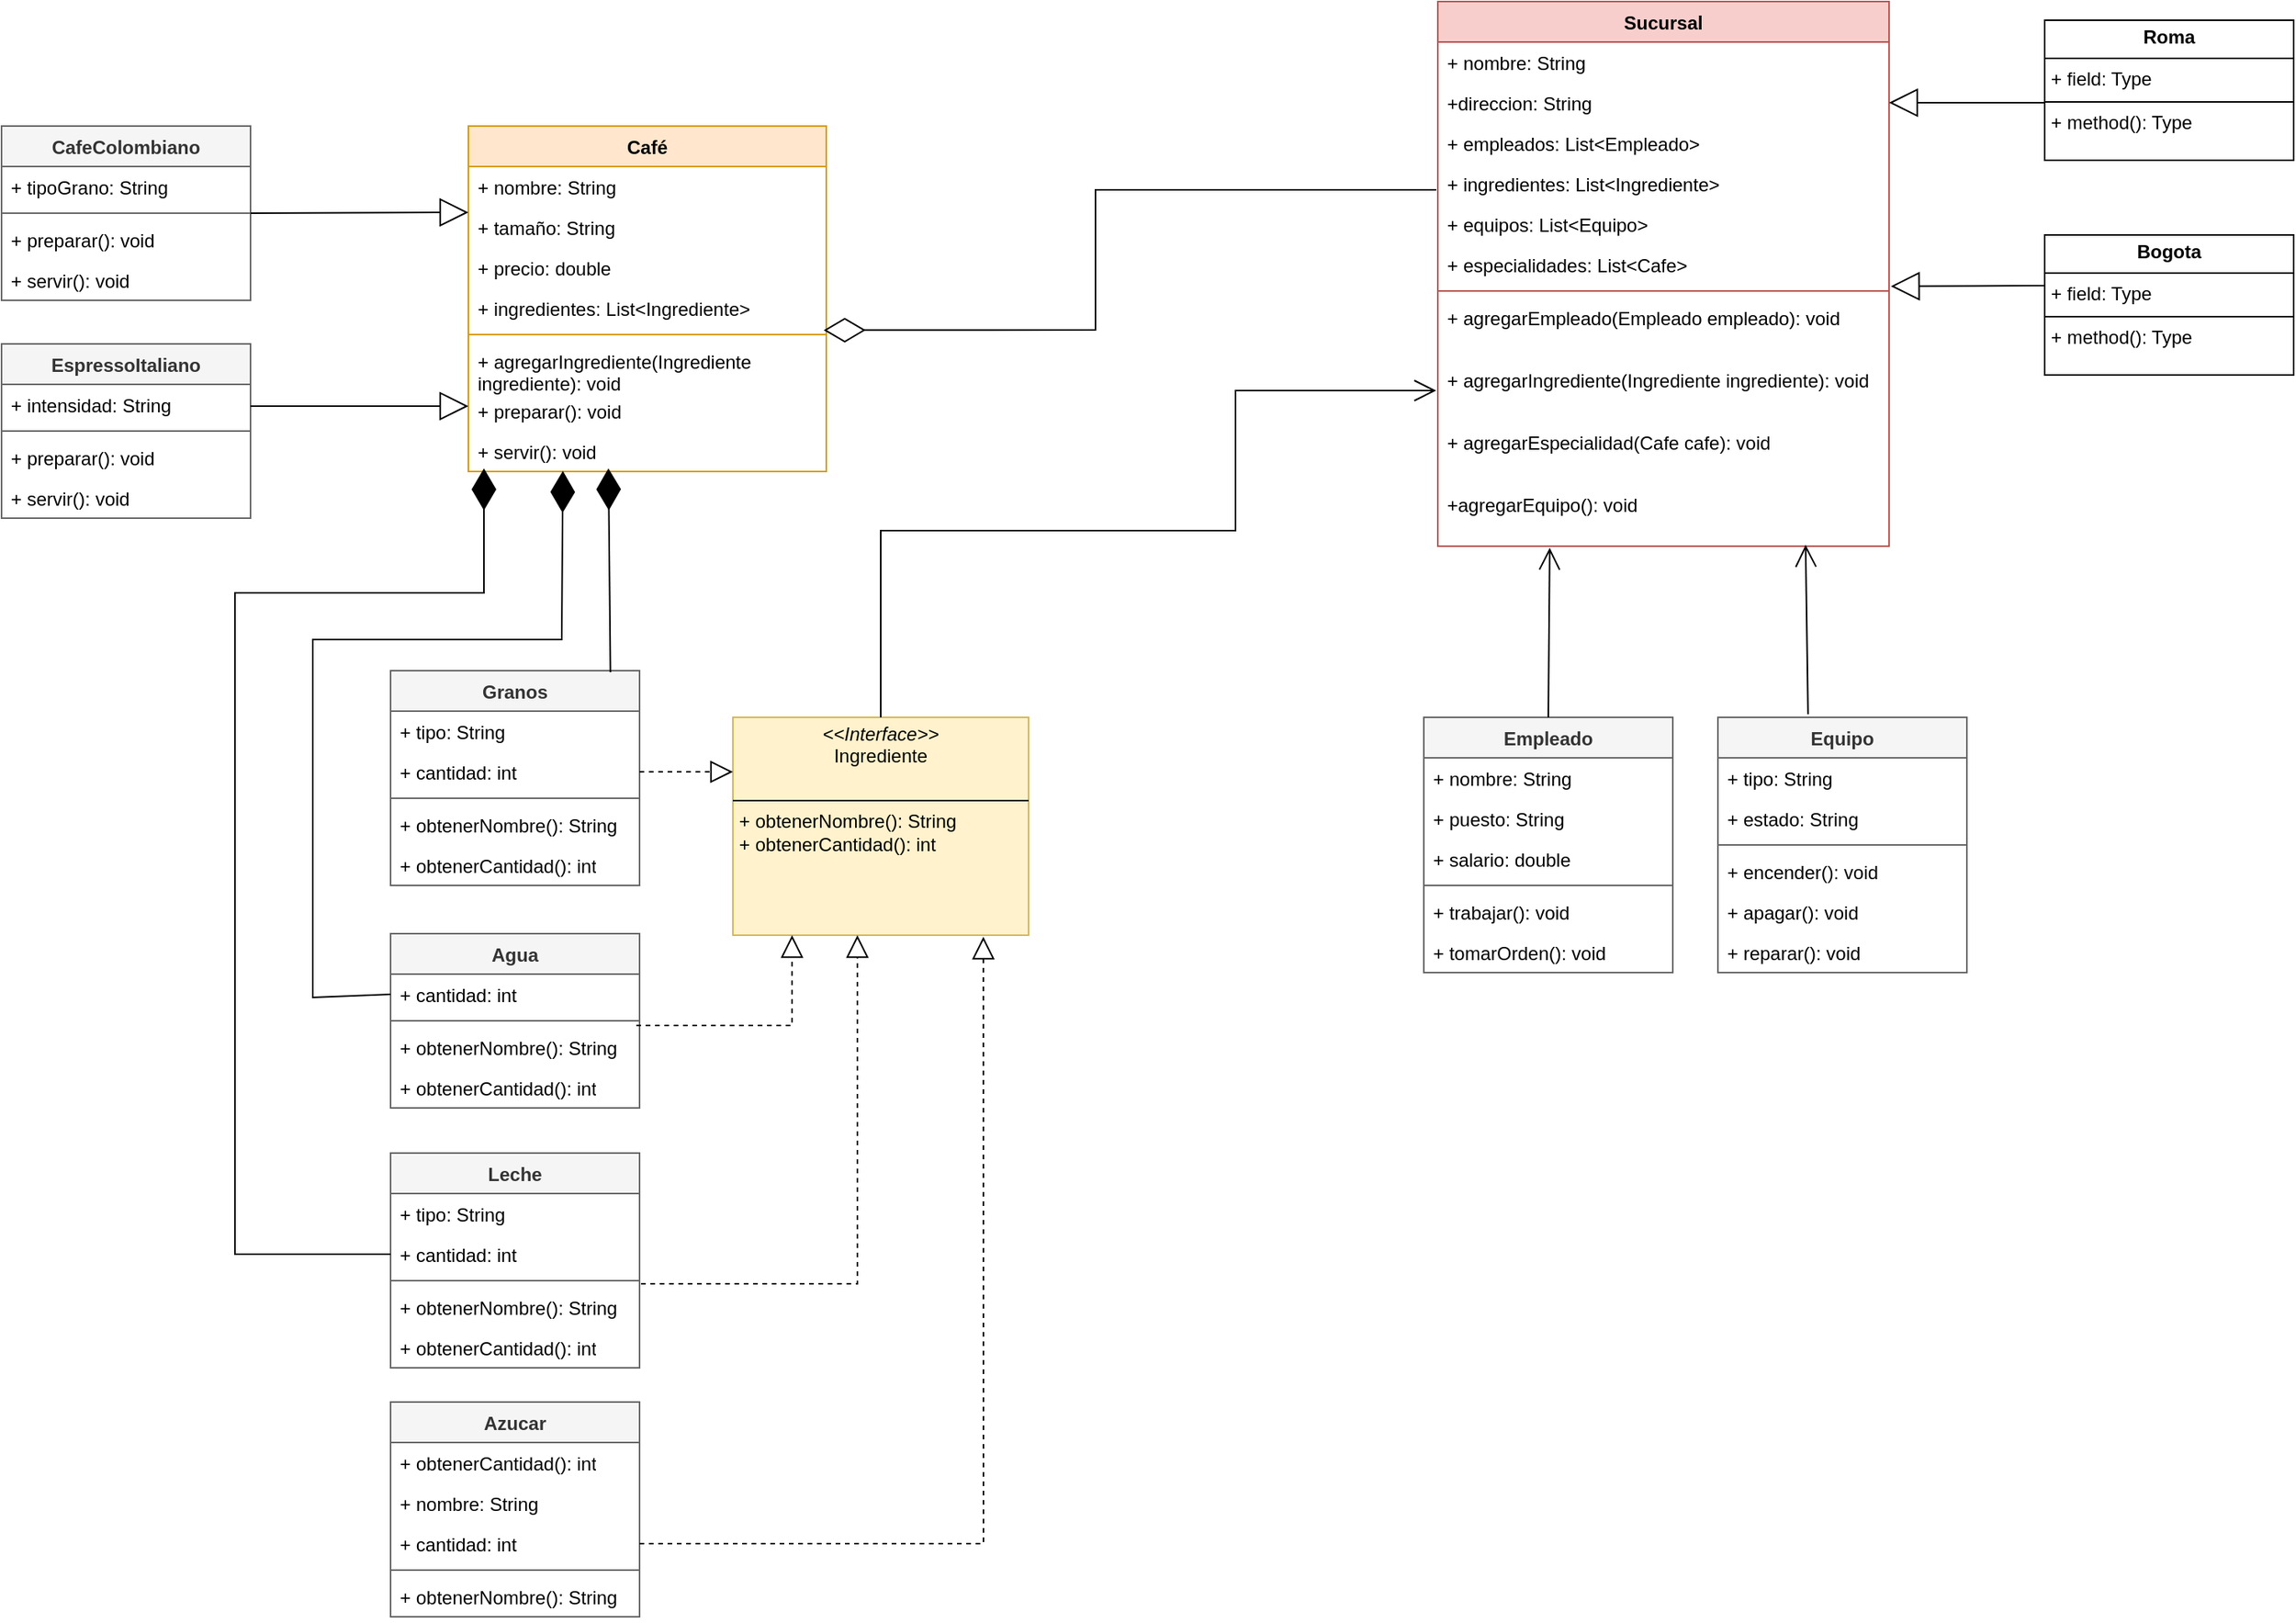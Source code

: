<mxfile version="21.6.5" type="device">
  <diagram name="Página-1" id="WeZNURbLQZAzv9pJqb6X">
    <mxGraphModel dx="1733" dy="1120" grid="1" gridSize="10" guides="1" tooltips="1" connect="1" arrows="1" fold="1" page="1" pageScale="1" pageWidth="827" pageHeight="1169" math="0" shadow="0">
      <root>
        <mxCell id="0" />
        <mxCell id="1" parent="0" />
        <mxCell id="KDmb-cLrcLUXiAzS7Bov-8" value="Café" style="swimlane;fontStyle=1;align=center;verticalAlign=top;childLayout=stackLayout;horizontal=1;startSize=26;horizontalStack=0;resizeParent=1;resizeParentMax=0;resizeLast=0;collapsible=1;marginBottom=0;whiteSpace=wrap;html=1;fillColor=#ffe6cc;strokeColor=#d79b00;" parent="1" vertex="1">
          <mxGeometry x="467" y="100" width="230" height="222" as="geometry" />
        </mxCell>
        <mxCell id="KDmb-cLrcLUXiAzS7Bov-9" value="+&amp;nbsp;nombre: String&lt;div&gt;&lt;br&gt;&lt;/div&gt;" style="text;strokeColor=none;fillColor=none;align=left;verticalAlign=top;spacingLeft=4;spacingRight=4;overflow=hidden;rotatable=0;points=[[0,0.5],[1,0.5]];portConstraint=eastwest;whiteSpace=wrap;html=1;" parent="KDmb-cLrcLUXiAzS7Bov-8" vertex="1">
          <mxGeometry y="26" width="230" height="26" as="geometry" />
        </mxCell>
        <mxCell id="KDmb-cLrcLUXiAzS7Bov-20" value="+&amp;nbsp;tamaño: String" style="text;strokeColor=none;fillColor=none;align=left;verticalAlign=top;spacingLeft=4;spacingRight=4;overflow=hidden;rotatable=0;points=[[0,0.5],[1,0.5]];portConstraint=eastwest;whiteSpace=wrap;html=1;" parent="KDmb-cLrcLUXiAzS7Bov-8" vertex="1">
          <mxGeometry y="52" width="230" height="26" as="geometry" />
        </mxCell>
        <mxCell id="KDmb-cLrcLUXiAzS7Bov-21" value="+&amp;nbsp;precio: double" style="text;strokeColor=none;fillColor=none;align=left;verticalAlign=top;spacingLeft=4;spacingRight=4;overflow=hidden;rotatable=0;points=[[0,0.5],[1,0.5]];portConstraint=eastwest;whiteSpace=wrap;html=1;" parent="KDmb-cLrcLUXiAzS7Bov-8" vertex="1">
          <mxGeometry y="78" width="230" height="26" as="geometry" />
        </mxCell>
        <mxCell id="KDmb-cLrcLUXiAzS7Bov-22" value="+ ingredientes: List&amp;lt;Ingrediente&amp;gt;" style="text;strokeColor=none;fillColor=none;align=left;verticalAlign=top;spacingLeft=4;spacingRight=4;overflow=hidden;rotatable=0;points=[[0,0.5],[1,0.5]];portConstraint=eastwest;whiteSpace=wrap;html=1;" parent="KDmb-cLrcLUXiAzS7Bov-8" vertex="1">
          <mxGeometry y="104" width="230" height="26" as="geometry" />
        </mxCell>
        <mxCell id="KDmb-cLrcLUXiAzS7Bov-10" value="" style="line;strokeWidth=1;fillColor=none;align=left;verticalAlign=middle;spacingTop=-1;spacingLeft=3;spacingRight=3;rotatable=0;labelPosition=right;points=[];portConstraint=eastwest;strokeColor=inherit;" parent="KDmb-cLrcLUXiAzS7Bov-8" vertex="1">
          <mxGeometry y="130" width="230" height="8" as="geometry" />
        </mxCell>
        <mxCell id="KDmb-cLrcLUXiAzS7Bov-11" value="+ agregarIngrediente(Ingrediente ingrediente): void" style="text;strokeColor=none;fillColor=none;align=left;verticalAlign=top;spacingLeft=4;spacingRight=4;overflow=hidden;rotatable=0;points=[[0,0.5],[1,0.5]];portConstraint=eastwest;whiteSpace=wrap;html=1;" parent="KDmb-cLrcLUXiAzS7Bov-8" vertex="1">
          <mxGeometry y="138" width="230" height="32" as="geometry" />
        </mxCell>
        <mxCell id="KDmb-cLrcLUXiAzS7Bov-19" value="+&amp;nbsp;preparar(): void" style="text;strokeColor=none;fillColor=none;align=left;verticalAlign=top;spacingLeft=4;spacingRight=4;overflow=hidden;rotatable=0;points=[[0,0.5],[1,0.5]];portConstraint=eastwest;whiteSpace=wrap;html=1;" parent="KDmb-cLrcLUXiAzS7Bov-8" vertex="1">
          <mxGeometry y="170" width="230" height="26" as="geometry" />
        </mxCell>
        <mxCell id="KDmb-cLrcLUXiAzS7Bov-23" value="+&amp;nbsp;servir(): void" style="text;strokeColor=none;fillColor=none;align=left;verticalAlign=top;spacingLeft=4;spacingRight=4;overflow=hidden;rotatable=0;points=[[0,0.5],[1,0.5]];portConstraint=eastwest;whiteSpace=wrap;html=1;" parent="KDmb-cLrcLUXiAzS7Bov-8" vertex="1">
          <mxGeometry y="196" width="230" height="26" as="geometry" />
        </mxCell>
        <mxCell id="KDmb-cLrcLUXiAzS7Bov-24" value="CafeColombiano" style="swimlane;fontStyle=1;align=center;verticalAlign=top;childLayout=stackLayout;horizontal=1;startSize=26;horizontalStack=0;resizeParent=1;resizeParentMax=0;resizeLast=0;collapsible=1;marginBottom=0;whiteSpace=wrap;html=1;fillColor=#f5f5f5;fontColor=#333333;strokeColor=#666666;" parent="1" vertex="1">
          <mxGeometry x="167" y="100" width="160" height="112" as="geometry" />
        </mxCell>
        <mxCell id="KDmb-cLrcLUXiAzS7Bov-25" value="+&amp;nbsp;tipoGrano: String" style="text;strokeColor=none;fillColor=none;align=left;verticalAlign=top;spacingLeft=4;spacingRight=4;overflow=hidden;rotatable=0;points=[[0,0.5],[1,0.5]];portConstraint=eastwest;whiteSpace=wrap;html=1;" parent="KDmb-cLrcLUXiAzS7Bov-24" vertex="1">
          <mxGeometry y="26" width="160" height="26" as="geometry" />
        </mxCell>
        <mxCell id="KDmb-cLrcLUXiAzS7Bov-26" value="" style="line;strokeWidth=1;fillColor=none;align=left;verticalAlign=middle;spacingTop=-1;spacingLeft=3;spacingRight=3;rotatable=0;labelPosition=right;points=[];portConstraint=eastwest;strokeColor=inherit;" parent="KDmb-cLrcLUXiAzS7Bov-24" vertex="1">
          <mxGeometry y="52" width="160" height="8" as="geometry" />
        </mxCell>
        <mxCell id="KDmb-cLrcLUXiAzS7Bov-27" value="+&amp;nbsp;preparar(): void" style="text;strokeColor=none;fillColor=none;align=left;verticalAlign=top;spacingLeft=4;spacingRight=4;overflow=hidden;rotatable=0;points=[[0,0.5],[1,0.5]];portConstraint=eastwest;whiteSpace=wrap;html=1;" parent="KDmb-cLrcLUXiAzS7Bov-24" vertex="1">
          <mxGeometry y="60" width="160" height="26" as="geometry" />
        </mxCell>
        <mxCell id="KDmb-cLrcLUXiAzS7Bov-28" value="+&amp;nbsp;servir(): void" style="text;strokeColor=none;fillColor=none;align=left;verticalAlign=top;spacingLeft=4;spacingRight=4;overflow=hidden;rotatable=0;points=[[0,0.5],[1,0.5]];portConstraint=eastwest;whiteSpace=wrap;html=1;" parent="KDmb-cLrcLUXiAzS7Bov-24" vertex="1">
          <mxGeometry y="86" width="160" height="26" as="geometry" />
        </mxCell>
        <mxCell id="KDmb-cLrcLUXiAzS7Bov-30" value="EspressoItaliano" style="swimlane;fontStyle=1;align=center;verticalAlign=top;childLayout=stackLayout;horizontal=1;startSize=26;horizontalStack=0;resizeParent=1;resizeParentMax=0;resizeLast=0;collapsible=1;marginBottom=0;whiteSpace=wrap;html=1;fillColor=#f5f5f5;fontColor=#333333;strokeColor=#666666;" parent="1" vertex="1">
          <mxGeometry x="167" y="240" width="160" height="112" as="geometry" />
        </mxCell>
        <mxCell id="KDmb-cLrcLUXiAzS7Bov-31" value="+&amp;nbsp;intensidad: String" style="text;strokeColor=none;fillColor=none;align=left;verticalAlign=top;spacingLeft=4;spacingRight=4;overflow=hidden;rotatable=0;points=[[0,0.5],[1,0.5]];portConstraint=eastwest;whiteSpace=wrap;html=1;" parent="KDmb-cLrcLUXiAzS7Bov-30" vertex="1">
          <mxGeometry y="26" width="160" height="26" as="geometry" />
        </mxCell>
        <mxCell id="KDmb-cLrcLUXiAzS7Bov-32" value="" style="line;strokeWidth=1;fillColor=none;align=left;verticalAlign=middle;spacingTop=-1;spacingLeft=3;spacingRight=3;rotatable=0;labelPosition=right;points=[];portConstraint=eastwest;strokeColor=inherit;" parent="KDmb-cLrcLUXiAzS7Bov-30" vertex="1">
          <mxGeometry y="52" width="160" height="8" as="geometry" />
        </mxCell>
        <mxCell id="KDmb-cLrcLUXiAzS7Bov-33" value="+&amp;nbsp;preparar(): void" style="text;strokeColor=none;fillColor=none;align=left;verticalAlign=top;spacingLeft=4;spacingRight=4;overflow=hidden;rotatable=0;points=[[0,0.5],[1,0.5]];portConstraint=eastwest;whiteSpace=wrap;html=1;" parent="KDmb-cLrcLUXiAzS7Bov-30" vertex="1">
          <mxGeometry y="60" width="160" height="26" as="geometry" />
        </mxCell>
        <mxCell id="KDmb-cLrcLUXiAzS7Bov-34" value="+&amp;nbsp;servir(): void" style="text;strokeColor=none;fillColor=none;align=left;verticalAlign=top;spacingLeft=4;spacingRight=4;overflow=hidden;rotatable=0;points=[[0,0.5],[1,0.5]];portConstraint=eastwest;whiteSpace=wrap;html=1;" parent="KDmb-cLrcLUXiAzS7Bov-30" vertex="1">
          <mxGeometry y="86" width="160" height="26" as="geometry" />
        </mxCell>
        <mxCell id="KDmb-cLrcLUXiAzS7Bov-29" value="" style="endArrow=block;endSize=16;endFill=0;html=1;rounded=0;" parent="1" edge="1">
          <mxGeometry width="160" relative="1" as="geometry">
            <mxPoint x="327" y="156" as="sourcePoint" />
            <mxPoint x="467" y="155.5" as="targetPoint" />
            <Array as="points">
              <mxPoint x="447" y="155.5" />
            </Array>
          </mxGeometry>
        </mxCell>
        <mxCell id="KDmb-cLrcLUXiAzS7Bov-35" value="&lt;p style=&quot;margin:0px;margin-top:4px;text-align:center;&quot;&gt;&lt;i&gt;&amp;lt;&amp;lt;Interface&amp;gt;&amp;gt;&lt;/i&gt;&lt;br&gt;Ingrediente&lt;br&gt;&lt;/p&gt;&lt;p style=&quot;margin:0px;margin-left:4px;&quot;&gt;&lt;br&gt;&lt;/p&gt;&lt;hr size=&quot;1&quot; style=&quot;border-style:solid;&quot;&gt;&lt;p style=&quot;margin:0px;margin-left:4px;&quot;&gt;+ obtenerNombre(): String&lt;/p&gt;&lt;p style=&quot;margin:0px;margin-left:4px;&quot;&gt;+&amp;nbsp;obtenerCantidad(): int&lt;/p&gt;" style="verticalAlign=top;align=left;overflow=fill;html=1;whiteSpace=wrap;fillColor=#fff2cc;strokeColor=#d6b656;" parent="1" vertex="1">
          <mxGeometry x="637" y="480" width="190" height="140" as="geometry" />
        </mxCell>
        <mxCell id="KDmb-cLrcLUXiAzS7Bov-36" value="" style="endArrow=block;endSize=16;endFill=0;html=1;rounded=0;" parent="1" edge="1">
          <mxGeometry width="160" relative="1" as="geometry">
            <mxPoint x="327" y="280" as="sourcePoint" />
            <mxPoint x="467" y="280" as="targetPoint" />
          </mxGeometry>
        </mxCell>
        <mxCell id="KDmb-cLrcLUXiAzS7Bov-38" value="Granos" style="swimlane;fontStyle=1;align=center;verticalAlign=top;childLayout=stackLayout;horizontal=1;startSize=26;horizontalStack=0;resizeParent=1;resizeParentMax=0;resizeLast=0;collapsible=1;marginBottom=0;whiteSpace=wrap;html=1;fillColor=#f5f5f5;fontColor=#333333;strokeColor=#666666;" parent="1" vertex="1">
          <mxGeometry x="417" y="450" width="160" height="138" as="geometry" />
        </mxCell>
        <mxCell id="KDmb-cLrcLUXiAzS7Bov-39" value="+&amp;nbsp;tipo: String" style="text;strokeColor=none;fillColor=none;align=left;verticalAlign=top;spacingLeft=4;spacingRight=4;overflow=hidden;rotatable=0;points=[[0,0.5],[1,0.5]];portConstraint=eastwest;whiteSpace=wrap;html=1;" parent="KDmb-cLrcLUXiAzS7Bov-38" vertex="1">
          <mxGeometry y="26" width="160" height="26" as="geometry" />
        </mxCell>
        <mxCell id="KDmb-cLrcLUXiAzS7Bov-42" value="+&amp;nbsp;cantidad: int" style="text;strokeColor=none;fillColor=none;align=left;verticalAlign=top;spacingLeft=4;spacingRight=4;overflow=hidden;rotatable=0;points=[[0,0.5],[1,0.5]];portConstraint=eastwest;whiteSpace=wrap;html=1;" parent="KDmb-cLrcLUXiAzS7Bov-38" vertex="1">
          <mxGeometry y="52" width="160" height="26" as="geometry" />
        </mxCell>
        <mxCell id="KDmb-cLrcLUXiAzS7Bov-40" value="" style="line;strokeWidth=1;fillColor=none;align=left;verticalAlign=middle;spacingTop=-1;spacingLeft=3;spacingRight=3;rotatable=0;labelPosition=right;points=[];portConstraint=eastwest;strokeColor=inherit;" parent="KDmb-cLrcLUXiAzS7Bov-38" vertex="1">
          <mxGeometry y="78" width="160" height="8" as="geometry" />
        </mxCell>
        <mxCell id="KDmb-cLrcLUXiAzS7Bov-41" value="+&amp;nbsp;obtenerNombre(): String" style="text;strokeColor=none;fillColor=none;align=left;verticalAlign=top;spacingLeft=4;spacingRight=4;overflow=hidden;rotatable=0;points=[[0,0.5],[1,0.5]];portConstraint=eastwest;whiteSpace=wrap;html=1;" parent="KDmb-cLrcLUXiAzS7Bov-38" vertex="1">
          <mxGeometry y="86" width="160" height="26" as="geometry" />
        </mxCell>
        <mxCell id="KDmb-cLrcLUXiAzS7Bov-43" value="+&amp;nbsp;obtenerCantidad(): int" style="text;strokeColor=none;fillColor=none;align=left;verticalAlign=top;spacingLeft=4;spacingRight=4;overflow=hidden;rotatable=0;points=[[0,0.5],[1,0.5]];portConstraint=eastwest;whiteSpace=wrap;html=1;" parent="KDmb-cLrcLUXiAzS7Bov-38" vertex="1">
          <mxGeometry y="112" width="160" height="26" as="geometry" />
        </mxCell>
        <mxCell id="KDmb-cLrcLUXiAzS7Bov-45" value="Agua" style="swimlane;fontStyle=1;align=center;verticalAlign=top;childLayout=stackLayout;horizontal=1;startSize=26;horizontalStack=0;resizeParent=1;resizeParentMax=0;resizeLast=0;collapsible=1;marginBottom=0;whiteSpace=wrap;html=1;fillColor=#f5f5f5;fontColor=#333333;strokeColor=#666666;" parent="1" vertex="1">
          <mxGeometry x="417" y="619" width="160" height="112" as="geometry" />
        </mxCell>
        <mxCell id="KDmb-cLrcLUXiAzS7Bov-47" value="+&amp;nbsp;cantidad: int" style="text;strokeColor=none;fillColor=none;align=left;verticalAlign=top;spacingLeft=4;spacingRight=4;overflow=hidden;rotatable=0;points=[[0,0.5],[1,0.5]];portConstraint=eastwest;whiteSpace=wrap;html=1;" parent="KDmb-cLrcLUXiAzS7Bov-45" vertex="1">
          <mxGeometry y="26" width="160" height="26" as="geometry" />
        </mxCell>
        <mxCell id="KDmb-cLrcLUXiAzS7Bov-48" value="" style="line;strokeWidth=1;fillColor=none;align=left;verticalAlign=middle;spacingTop=-1;spacingLeft=3;spacingRight=3;rotatable=0;labelPosition=right;points=[];portConstraint=eastwest;strokeColor=inherit;" parent="KDmb-cLrcLUXiAzS7Bov-45" vertex="1">
          <mxGeometry y="52" width="160" height="8" as="geometry" />
        </mxCell>
        <mxCell id="KDmb-cLrcLUXiAzS7Bov-49" value="+&amp;nbsp;obtenerNombre(): String" style="text;strokeColor=none;fillColor=none;align=left;verticalAlign=top;spacingLeft=4;spacingRight=4;overflow=hidden;rotatable=0;points=[[0,0.5],[1,0.5]];portConstraint=eastwest;whiteSpace=wrap;html=1;" parent="KDmb-cLrcLUXiAzS7Bov-45" vertex="1">
          <mxGeometry y="60" width="160" height="26" as="geometry" />
        </mxCell>
        <mxCell id="KDmb-cLrcLUXiAzS7Bov-50" value="+&amp;nbsp;obtenerCantidad(): int" style="text;strokeColor=none;fillColor=none;align=left;verticalAlign=top;spacingLeft=4;spacingRight=4;overflow=hidden;rotatable=0;points=[[0,0.5],[1,0.5]];portConstraint=eastwest;whiteSpace=wrap;html=1;" parent="KDmb-cLrcLUXiAzS7Bov-45" vertex="1">
          <mxGeometry y="86" width="160" height="26" as="geometry" />
        </mxCell>
        <mxCell id="KDmb-cLrcLUXiAzS7Bov-55" value="Leche" style="swimlane;fontStyle=1;align=center;verticalAlign=top;childLayout=stackLayout;horizontal=1;startSize=26;horizontalStack=0;resizeParent=1;resizeParentMax=0;resizeLast=0;collapsible=1;marginBottom=0;whiteSpace=wrap;html=1;fillColor=#f5f5f5;fontColor=#333333;strokeColor=#666666;" parent="1" vertex="1">
          <mxGeometry x="417" y="760" width="160" height="138" as="geometry" />
        </mxCell>
        <mxCell id="KDmb-cLrcLUXiAzS7Bov-56" value="+&amp;nbsp;tipo: String" style="text;strokeColor=none;fillColor=none;align=left;verticalAlign=top;spacingLeft=4;spacingRight=4;overflow=hidden;rotatable=0;points=[[0,0.5],[1,0.5]];portConstraint=eastwest;whiteSpace=wrap;html=1;" parent="KDmb-cLrcLUXiAzS7Bov-55" vertex="1">
          <mxGeometry y="26" width="160" height="26" as="geometry" />
        </mxCell>
        <mxCell id="KDmb-cLrcLUXiAzS7Bov-57" value="+&amp;nbsp;cantidad: int" style="text;strokeColor=none;fillColor=none;align=left;verticalAlign=top;spacingLeft=4;spacingRight=4;overflow=hidden;rotatable=0;points=[[0,0.5],[1,0.5]];portConstraint=eastwest;whiteSpace=wrap;html=1;" parent="KDmb-cLrcLUXiAzS7Bov-55" vertex="1">
          <mxGeometry y="52" width="160" height="26" as="geometry" />
        </mxCell>
        <mxCell id="KDmb-cLrcLUXiAzS7Bov-58" value="" style="line;strokeWidth=1;fillColor=none;align=left;verticalAlign=middle;spacingTop=-1;spacingLeft=3;spacingRight=3;rotatable=0;labelPosition=right;points=[];portConstraint=eastwest;strokeColor=inherit;" parent="KDmb-cLrcLUXiAzS7Bov-55" vertex="1">
          <mxGeometry y="78" width="160" height="8" as="geometry" />
        </mxCell>
        <mxCell id="KDmb-cLrcLUXiAzS7Bov-59" value="+&amp;nbsp;obtenerNombre(): String" style="text;strokeColor=none;fillColor=none;align=left;verticalAlign=top;spacingLeft=4;spacingRight=4;overflow=hidden;rotatable=0;points=[[0,0.5],[1,0.5]];portConstraint=eastwest;whiteSpace=wrap;html=1;" parent="KDmb-cLrcLUXiAzS7Bov-55" vertex="1">
          <mxGeometry y="86" width="160" height="26" as="geometry" />
        </mxCell>
        <mxCell id="KDmb-cLrcLUXiAzS7Bov-60" value="+&amp;nbsp;obtenerCantidad(): int" style="text;strokeColor=none;fillColor=none;align=left;verticalAlign=top;spacingLeft=4;spacingRight=4;overflow=hidden;rotatable=0;points=[[0,0.5],[1,0.5]];portConstraint=eastwest;whiteSpace=wrap;html=1;" parent="KDmb-cLrcLUXiAzS7Bov-55" vertex="1">
          <mxGeometry y="112" width="160" height="26" as="geometry" />
        </mxCell>
        <mxCell id="KDmb-cLrcLUXiAzS7Bov-62" value="Azucar" style="swimlane;fontStyle=1;align=center;verticalAlign=top;childLayout=stackLayout;horizontal=1;startSize=26;horizontalStack=0;resizeParent=1;resizeParentMax=0;resizeLast=0;collapsible=1;marginBottom=0;whiteSpace=wrap;html=1;fillColor=#f5f5f5;fontColor=#333333;strokeColor=#666666;" parent="1" vertex="1">
          <mxGeometry x="417" y="920" width="160" height="138" as="geometry" />
        </mxCell>
        <mxCell id="KDmb-cLrcLUXiAzS7Bov-67" value="+&amp;nbsp;obtenerCantidad(): int" style="text;strokeColor=none;fillColor=none;align=left;verticalAlign=top;spacingLeft=4;spacingRight=4;overflow=hidden;rotatable=0;points=[[0,0.5],[1,0.5]];portConstraint=eastwest;whiteSpace=wrap;html=1;" parent="KDmb-cLrcLUXiAzS7Bov-62" vertex="1">
          <mxGeometry y="26" width="160" height="26" as="geometry" />
        </mxCell>
        <mxCell id="KDmb-cLrcLUXiAzS7Bov-63" value="+ nombre: String" style="text;strokeColor=none;fillColor=none;align=left;verticalAlign=top;spacingLeft=4;spacingRight=4;overflow=hidden;rotatable=0;points=[[0,0.5],[1,0.5]];portConstraint=eastwest;whiteSpace=wrap;html=1;" parent="KDmb-cLrcLUXiAzS7Bov-62" vertex="1">
          <mxGeometry y="52" width="160" height="26" as="geometry" />
        </mxCell>
        <mxCell id="KDmb-cLrcLUXiAzS7Bov-64" value="+&amp;nbsp;cantidad: int" style="text;strokeColor=none;fillColor=none;align=left;verticalAlign=top;spacingLeft=4;spacingRight=4;overflow=hidden;rotatable=0;points=[[0,0.5],[1,0.5]];portConstraint=eastwest;whiteSpace=wrap;html=1;" parent="KDmb-cLrcLUXiAzS7Bov-62" vertex="1">
          <mxGeometry y="78" width="160" height="26" as="geometry" />
        </mxCell>
        <mxCell id="KDmb-cLrcLUXiAzS7Bov-65" value="" style="line;strokeWidth=1;fillColor=none;align=left;verticalAlign=middle;spacingTop=-1;spacingLeft=3;spacingRight=3;rotatable=0;labelPosition=right;points=[];portConstraint=eastwest;strokeColor=inherit;" parent="KDmb-cLrcLUXiAzS7Bov-62" vertex="1">
          <mxGeometry y="104" width="160" height="8" as="geometry" />
        </mxCell>
        <mxCell id="KDmb-cLrcLUXiAzS7Bov-66" value="+&amp;nbsp;obtenerNombre(): String" style="text;strokeColor=none;fillColor=none;align=left;verticalAlign=top;spacingLeft=4;spacingRight=4;overflow=hidden;rotatable=0;points=[[0,0.5],[1,0.5]];portConstraint=eastwest;whiteSpace=wrap;html=1;" parent="KDmb-cLrcLUXiAzS7Bov-62" vertex="1">
          <mxGeometry y="112" width="160" height="26" as="geometry" />
        </mxCell>
        <mxCell id="KDmb-cLrcLUXiAzS7Bov-70" value="Sucursal" style="swimlane;fontStyle=1;align=center;verticalAlign=top;childLayout=stackLayout;horizontal=1;startSize=26;horizontalStack=0;resizeParent=1;resizeParentMax=0;resizeLast=0;collapsible=1;marginBottom=0;whiteSpace=wrap;html=1;fillColor=#f8cecc;strokeColor=#b85450;" parent="1" vertex="1">
          <mxGeometry x="1090" y="20" width="290" height="350" as="geometry" />
        </mxCell>
        <mxCell id="KDmb-cLrcLUXiAzS7Bov-71" value="+&amp;nbsp;nombre: String" style="text;strokeColor=none;fillColor=none;align=left;verticalAlign=top;spacingLeft=4;spacingRight=4;overflow=hidden;rotatable=0;points=[[0,0.5],[1,0.5]];portConstraint=eastwest;whiteSpace=wrap;html=1;" parent="KDmb-cLrcLUXiAzS7Bov-70" vertex="1">
          <mxGeometry y="26" width="290" height="26" as="geometry" />
        </mxCell>
        <mxCell id="KDmb-cLrcLUXiAzS7Bov-74" value="+direccion: String" style="text;strokeColor=none;fillColor=none;align=left;verticalAlign=top;spacingLeft=4;spacingRight=4;overflow=hidden;rotatable=0;points=[[0,0.5],[1,0.5]];portConstraint=eastwest;whiteSpace=wrap;html=1;" parent="KDmb-cLrcLUXiAzS7Bov-70" vertex="1">
          <mxGeometry y="52" width="290" height="26" as="geometry" />
        </mxCell>
        <mxCell id="KDmb-cLrcLUXiAzS7Bov-75" value="+&amp;nbsp;empleados: List&amp;lt;Empleado&amp;gt;" style="text;strokeColor=none;fillColor=none;align=left;verticalAlign=top;spacingLeft=4;spacingRight=4;overflow=hidden;rotatable=0;points=[[0,0.5],[1,0.5]];portConstraint=eastwest;whiteSpace=wrap;html=1;" parent="KDmb-cLrcLUXiAzS7Bov-70" vertex="1">
          <mxGeometry y="78" width="290" height="26" as="geometry" />
        </mxCell>
        <mxCell id="KDmb-cLrcLUXiAzS7Bov-76" value="+&amp;nbsp;ingredientes: List&amp;lt;Ingrediente&amp;gt;" style="text;strokeColor=none;fillColor=none;align=left;verticalAlign=top;spacingLeft=4;spacingRight=4;overflow=hidden;rotatable=0;points=[[0,0.5],[1,0.5]];portConstraint=eastwest;whiteSpace=wrap;html=1;" parent="KDmb-cLrcLUXiAzS7Bov-70" vertex="1">
          <mxGeometry y="104" width="290" height="26" as="geometry" />
        </mxCell>
        <mxCell id="KDmb-cLrcLUXiAzS7Bov-77" value="+&amp;nbsp;equipos: List&amp;lt;Equipo&amp;gt;" style="text;strokeColor=none;fillColor=none;align=left;verticalAlign=top;spacingLeft=4;spacingRight=4;overflow=hidden;rotatable=0;points=[[0,0.5],[1,0.5]];portConstraint=eastwest;whiteSpace=wrap;html=1;" parent="KDmb-cLrcLUXiAzS7Bov-70" vertex="1">
          <mxGeometry y="130" width="290" height="26" as="geometry" />
        </mxCell>
        <mxCell id="KDmb-cLrcLUXiAzS7Bov-78" value="+&amp;nbsp;especialidades: List&amp;lt;Cafe&amp;gt;" style="text;strokeColor=none;fillColor=none;align=left;verticalAlign=top;spacingLeft=4;spacingRight=4;overflow=hidden;rotatable=0;points=[[0,0.5],[1,0.5]];portConstraint=eastwest;whiteSpace=wrap;html=1;" parent="KDmb-cLrcLUXiAzS7Bov-70" vertex="1">
          <mxGeometry y="156" width="290" height="26" as="geometry" />
        </mxCell>
        <mxCell id="KDmb-cLrcLUXiAzS7Bov-72" value="" style="line;strokeWidth=1;fillColor=none;align=left;verticalAlign=middle;spacingTop=-1;spacingLeft=3;spacingRight=3;rotatable=0;labelPosition=right;points=[];portConstraint=eastwest;strokeColor=inherit;" parent="KDmb-cLrcLUXiAzS7Bov-70" vertex="1">
          <mxGeometry y="182" width="290" height="8" as="geometry" />
        </mxCell>
        <mxCell id="KDmb-cLrcLUXiAzS7Bov-73" value="+&amp;nbsp;agregarEmpleado(Empleado empleado): void" style="text;strokeColor=none;fillColor=none;align=left;verticalAlign=top;spacingLeft=4;spacingRight=4;overflow=hidden;rotatable=0;points=[[0,0.5],[1,0.5]];portConstraint=eastwest;whiteSpace=wrap;html=1;" parent="KDmb-cLrcLUXiAzS7Bov-70" vertex="1">
          <mxGeometry y="190" width="290" height="40" as="geometry" />
        </mxCell>
        <mxCell id="KDmb-cLrcLUXiAzS7Bov-80" value="+&amp;nbsp;agregarIngrediente(Ingrediente ingrediente): void" style="text;strokeColor=none;fillColor=none;align=left;verticalAlign=top;spacingLeft=4;spacingRight=4;overflow=hidden;rotatable=0;points=[[0,0.5],[1,0.5]];portConstraint=eastwest;whiteSpace=wrap;html=1;" parent="KDmb-cLrcLUXiAzS7Bov-70" vertex="1">
          <mxGeometry y="230" width="290" height="40" as="geometry" />
        </mxCell>
        <mxCell id="KDmb-cLrcLUXiAzS7Bov-81" value="+&amp;nbsp;agregarEspecialidad(Cafe cafe): void" style="text;strokeColor=none;fillColor=none;align=left;verticalAlign=top;spacingLeft=4;spacingRight=4;overflow=hidden;rotatable=0;points=[[0,0.5],[1,0.5]];portConstraint=eastwest;whiteSpace=wrap;html=1;" parent="KDmb-cLrcLUXiAzS7Bov-70" vertex="1">
          <mxGeometry y="270" width="290" height="40" as="geometry" />
        </mxCell>
        <mxCell id="KDmb-cLrcLUXiAzS7Bov-110" value="+agregarEquipo(): void" style="text;strokeColor=none;fillColor=none;align=left;verticalAlign=top;spacingLeft=4;spacingRight=4;overflow=hidden;rotatable=0;points=[[0,0.5],[1,0.5]];portConstraint=eastwest;whiteSpace=wrap;html=1;" parent="KDmb-cLrcLUXiAzS7Bov-70" vertex="1">
          <mxGeometry y="310" width="290" height="40" as="geometry" />
        </mxCell>
        <mxCell id="KDmb-cLrcLUXiAzS7Bov-82" value="Empleado" style="swimlane;fontStyle=1;align=center;verticalAlign=top;childLayout=stackLayout;horizontal=1;startSize=26;horizontalStack=0;resizeParent=1;resizeParentMax=0;resizeLast=0;collapsible=1;marginBottom=0;whiteSpace=wrap;html=1;fillColor=#f5f5f5;fontColor=#333333;strokeColor=#666666;" parent="1" vertex="1">
          <mxGeometry x="1081" y="480" width="160" height="164" as="geometry" />
        </mxCell>
        <mxCell id="KDmb-cLrcLUXiAzS7Bov-83" value="+&amp;nbsp;nombre: String" style="text;strokeColor=none;fillColor=none;align=left;verticalAlign=top;spacingLeft=4;spacingRight=4;overflow=hidden;rotatable=0;points=[[0,0.5],[1,0.5]];portConstraint=eastwest;whiteSpace=wrap;html=1;" parent="KDmb-cLrcLUXiAzS7Bov-82" vertex="1">
          <mxGeometry y="26" width="160" height="26" as="geometry" />
        </mxCell>
        <mxCell id="KDmb-cLrcLUXiAzS7Bov-86" value="+&amp;nbsp;puesto: String" style="text;strokeColor=none;fillColor=none;align=left;verticalAlign=top;spacingLeft=4;spacingRight=4;overflow=hidden;rotatable=0;points=[[0,0.5],[1,0.5]];portConstraint=eastwest;whiteSpace=wrap;html=1;" parent="KDmb-cLrcLUXiAzS7Bov-82" vertex="1">
          <mxGeometry y="52" width="160" height="26" as="geometry" />
        </mxCell>
        <mxCell id="KDmb-cLrcLUXiAzS7Bov-89" value="+&amp;nbsp;salario: double" style="text;strokeColor=none;fillColor=none;align=left;verticalAlign=top;spacingLeft=4;spacingRight=4;overflow=hidden;rotatable=0;points=[[0,0.5],[1,0.5]];portConstraint=eastwest;whiteSpace=wrap;html=1;" parent="KDmb-cLrcLUXiAzS7Bov-82" vertex="1">
          <mxGeometry y="78" width="160" height="26" as="geometry" />
        </mxCell>
        <mxCell id="KDmb-cLrcLUXiAzS7Bov-84" value="" style="line;strokeWidth=1;fillColor=none;align=left;verticalAlign=middle;spacingTop=-1;spacingLeft=3;spacingRight=3;rotatable=0;labelPosition=right;points=[];portConstraint=eastwest;strokeColor=inherit;" parent="KDmb-cLrcLUXiAzS7Bov-82" vertex="1">
          <mxGeometry y="104" width="160" height="8" as="geometry" />
        </mxCell>
        <mxCell id="KDmb-cLrcLUXiAzS7Bov-85" value="+&amp;nbsp;trabajar(): void" style="text;strokeColor=none;fillColor=none;align=left;verticalAlign=top;spacingLeft=4;spacingRight=4;overflow=hidden;rotatable=0;points=[[0,0.5],[1,0.5]];portConstraint=eastwest;whiteSpace=wrap;html=1;" parent="KDmb-cLrcLUXiAzS7Bov-82" vertex="1">
          <mxGeometry y="112" width="160" height="26" as="geometry" />
        </mxCell>
        <mxCell id="KDmb-cLrcLUXiAzS7Bov-90" value="+&amp;nbsp;tomarOrden(): void" style="text;strokeColor=none;fillColor=none;align=left;verticalAlign=top;spacingLeft=4;spacingRight=4;overflow=hidden;rotatable=0;points=[[0,0.5],[1,0.5]];portConstraint=eastwest;whiteSpace=wrap;html=1;" parent="KDmb-cLrcLUXiAzS7Bov-82" vertex="1">
          <mxGeometry y="138" width="160" height="26" as="geometry" />
        </mxCell>
        <mxCell id="KDmb-cLrcLUXiAzS7Bov-91" value="Equipo" style="swimlane;fontStyle=1;align=center;verticalAlign=top;childLayout=stackLayout;horizontal=1;startSize=26;horizontalStack=0;resizeParent=1;resizeParentMax=0;resizeLast=0;collapsible=1;marginBottom=0;whiteSpace=wrap;html=1;fillColor=#f5f5f5;fontColor=#333333;strokeColor=#666666;" parent="1" vertex="1">
          <mxGeometry x="1270" y="480" width="160" height="164" as="geometry" />
        </mxCell>
        <mxCell id="KDmb-cLrcLUXiAzS7Bov-92" value="+&amp;nbsp;tipo: String" style="text;strokeColor=none;fillColor=none;align=left;verticalAlign=top;spacingLeft=4;spacingRight=4;overflow=hidden;rotatable=0;points=[[0,0.5],[1,0.5]];portConstraint=eastwest;whiteSpace=wrap;html=1;" parent="KDmb-cLrcLUXiAzS7Bov-91" vertex="1">
          <mxGeometry y="26" width="160" height="26" as="geometry" />
        </mxCell>
        <mxCell id="KDmb-cLrcLUXiAzS7Bov-95" value="+&amp;nbsp;estado: String" style="text;strokeColor=none;fillColor=none;align=left;verticalAlign=top;spacingLeft=4;spacingRight=4;overflow=hidden;rotatable=0;points=[[0,0.5],[1,0.5]];portConstraint=eastwest;whiteSpace=wrap;html=1;" parent="KDmb-cLrcLUXiAzS7Bov-91" vertex="1">
          <mxGeometry y="52" width="160" height="26" as="geometry" />
        </mxCell>
        <mxCell id="KDmb-cLrcLUXiAzS7Bov-93" value="" style="line;strokeWidth=1;fillColor=none;align=left;verticalAlign=middle;spacingTop=-1;spacingLeft=3;spacingRight=3;rotatable=0;labelPosition=right;points=[];portConstraint=eastwest;strokeColor=inherit;" parent="KDmb-cLrcLUXiAzS7Bov-91" vertex="1">
          <mxGeometry y="78" width="160" height="8" as="geometry" />
        </mxCell>
        <mxCell id="KDmb-cLrcLUXiAzS7Bov-94" value="+&amp;nbsp;encender(): void" style="text;strokeColor=none;fillColor=none;align=left;verticalAlign=top;spacingLeft=4;spacingRight=4;overflow=hidden;rotatable=0;points=[[0,0.5],[1,0.5]];portConstraint=eastwest;whiteSpace=wrap;html=1;" parent="KDmb-cLrcLUXiAzS7Bov-91" vertex="1">
          <mxGeometry y="86" width="160" height="26" as="geometry" />
        </mxCell>
        <mxCell id="KDmb-cLrcLUXiAzS7Bov-96" value="+&amp;nbsp;apagar(): void" style="text;strokeColor=none;fillColor=none;align=left;verticalAlign=top;spacingLeft=4;spacingRight=4;overflow=hidden;rotatable=0;points=[[0,0.5],[1,0.5]];portConstraint=eastwest;whiteSpace=wrap;html=1;" parent="KDmb-cLrcLUXiAzS7Bov-91" vertex="1">
          <mxGeometry y="112" width="160" height="26" as="geometry" />
        </mxCell>
        <mxCell id="KDmb-cLrcLUXiAzS7Bov-97" value="+&amp;nbsp;reparar(): void" style="text;strokeColor=none;fillColor=none;align=left;verticalAlign=top;spacingLeft=4;spacingRight=4;overflow=hidden;rotatable=0;points=[[0,0.5],[1,0.5]];portConstraint=eastwest;whiteSpace=wrap;html=1;" parent="KDmb-cLrcLUXiAzS7Bov-91" vertex="1">
          <mxGeometry y="138" width="160" height="26" as="geometry" />
        </mxCell>
        <mxCell id="KDmb-cLrcLUXiAzS7Bov-98" value="" style="endArrow=open;endFill=1;endSize=12;html=1;rounded=0;exitX=0.5;exitY=0;exitDx=0;exitDy=0;entryX=0.248;entryY=1.025;entryDx=0;entryDy=0;entryPerimeter=0;" parent="1" source="KDmb-cLrcLUXiAzS7Bov-82" target="KDmb-cLrcLUXiAzS7Bov-110" edge="1">
          <mxGeometry width="160" relative="1" as="geometry">
            <mxPoint x="810" y="350" as="sourcePoint" />
            <mxPoint x="960" y="380" as="targetPoint" />
          </mxGeometry>
        </mxCell>
        <mxCell id="KDmb-cLrcLUXiAzS7Bov-99" value="" style="endArrow=open;endFill=1;endSize=12;html=1;rounded=0;entryX=0.815;entryY=0.979;entryDx=0;entryDy=0;entryPerimeter=0;exitX=0.362;exitY=-0.012;exitDx=0;exitDy=0;exitPerimeter=0;" parent="1" source="KDmb-cLrcLUXiAzS7Bov-91" target="KDmb-cLrcLUXiAzS7Bov-110" edge="1">
          <mxGeometry width="160" relative="1" as="geometry">
            <mxPoint x="1140" y="480" as="sourcePoint" />
            <mxPoint x="1140" y="380" as="targetPoint" />
          </mxGeometry>
        </mxCell>
        <mxCell id="KDmb-cLrcLUXiAzS7Bov-101" value="" style="endArrow=diamondThin;endFill=0;endSize=24;html=1;rounded=0;entryX=0.993;entryY=1.046;entryDx=0;entryDy=0;entryPerimeter=0;" parent="1" target="KDmb-cLrcLUXiAzS7Bov-22" edge="1">
          <mxGeometry width="160" relative="1" as="geometry">
            <mxPoint x="1089" y="141" as="sourcePoint" />
            <mxPoint x="720" y="350" as="targetPoint" />
            <Array as="points">
              <mxPoint x="870" y="141" />
              <mxPoint x="870" y="231" />
            </Array>
          </mxGeometry>
        </mxCell>
        <mxCell id="KDmb-cLrcLUXiAzS7Bov-112" value="" style="endArrow=open;endFill=1;endSize=12;html=1;rounded=0;exitX=0.5;exitY=0;exitDx=0;exitDy=0;" parent="1" edge="1" source="KDmb-cLrcLUXiAzS7Bov-35">
          <mxGeometry width="160" relative="1" as="geometry">
            <mxPoint x="685" y="390" as="sourcePoint" />
            <mxPoint x="1089" y="270" as="targetPoint" />
            <Array as="points">
              <mxPoint x="732" y="360" />
              <mxPoint x="960" y="360" />
              <mxPoint x="960" y="270" />
            </Array>
          </mxGeometry>
        </mxCell>
        <mxCell id="KDmb-cLrcLUXiAzS7Bov-117" value="" style="endArrow=block;dashed=1;endFill=0;endSize=12;html=1;rounded=0;exitX=1;exitY=0.5;exitDx=0;exitDy=0;entryX=0;entryY=0.25;entryDx=0;entryDy=0;" parent="1" source="KDmb-cLrcLUXiAzS7Bov-42" target="KDmb-cLrcLUXiAzS7Bov-35" edge="1">
          <mxGeometry width="160" relative="1" as="geometry">
            <mxPoint x="617" y="540" as="sourcePoint" />
            <mxPoint x="777" y="540" as="targetPoint" />
          </mxGeometry>
        </mxCell>
        <mxCell id="KDmb-cLrcLUXiAzS7Bov-118" value="" style="endArrow=block;dashed=1;endFill=0;endSize=12;html=1;rounded=0;exitX=0.987;exitY=-0.038;exitDx=0;exitDy=0;exitPerimeter=0;" parent="1" source="KDmb-cLrcLUXiAzS7Bov-49" edge="1">
          <mxGeometry width="160" relative="1" as="geometry">
            <mxPoint x="577" y="695.37" as="sourcePoint" />
            <mxPoint x="675" y="620" as="targetPoint" />
            <Array as="points">
              <mxPoint x="675" y="678" />
            </Array>
          </mxGeometry>
        </mxCell>
        <mxCell id="KDmb-cLrcLUXiAzS7Bov-120" value="" style="endArrow=block;dashed=1;endFill=0;endSize=12;html=1;rounded=0;exitX=1.006;exitY=-0.077;exitDx=0;exitDy=0;exitPerimeter=0;entryX=0.421;entryY=1;entryDx=0;entryDy=0;entryPerimeter=0;" parent="1" source="KDmb-cLrcLUXiAzS7Bov-59" target="KDmb-cLrcLUXiAzS7Bov-35" edge="1">
          <mxGeometry width="160" relative="1" as="geometry">
            <mxPoint x="617" y="860" as="sourcePoint" />
            <mxPoint x="807" y="844" as="targetPoint" />
            <Array as="points">
              <mxPoint x="717" y="844" />
            </Array>
          </mxGeometry>
        </mxCell>
        <mxCell id="KDmb-cLrcLUXiAzS7Bov-121" value="" style="endArrow=block;dashed=1;endFill=0;endSize=12;html=1;rounded=0;exitX=1;exitY=0.5;exitDx=0;exitDy=0;entryX=0.847;entryY=1.007;entryDx=0;entryDy=0;entryPerimeter=0;" parent="1" source="KDmb-cLrcLUXiAzS7Bov-64" target="KDmb-cLrcLUXiAzS7Bov-35" edge="1">
          <mxGeometry width="160" relative="1" as="geometry">
            <mxPoint x="617" y="860" as="sourcePoint" />
            <mxPoint x="837" y="1000" as="targetPoint" />
            <Array as="points">
              <mxPoint x="798" y="1011" />
            </Array>
          </mxGeometry>
        </mxCell>
        <mxCell id="KDmb-cLrcLUXiAzS7Bov-129" value="" style="endArrow=diamondThin;endFill=1;endSize=24;html=1;rounded=0;exitX=0;exitY=0.5;exitDx=0;exitDy=0;entryX=0.264;entryY=0.987;entryDx=0;entryDy=0;entryPerimeter=0;" parent="1" source="KDmb-cLrcLUXiAzS7Bov-47" target="KDmb-cLrcLUXiAzS7Bov-23" edge="1">
          <mxGeometry width="160" relative="1" as="geometry">
            <mxPoint x="707" y="470" as="sourcePoint" />
            <mxPoint x="527" y="430" as="targetPoint" />
            <Array as="points">
              <mxPoint x="367" y="660" />
              <mxPoint x="367" y="430" />
              <mxPoint x="527" y="430" />
            </Array>
          </mxGeometry>
        </mxCell>
        <mxCell id="KDmb-cLrcLUXiAzS7Bov-130" value="" style="endArrow=diamondThin;endFill=1;endSize=24;html=1;rounded=0;exitX=0;exitY=0.5;exitDx=0;exitDy=0;" parent="1" source="KDmb-cLrcLUXiAzS7Bov-57" edge="1">
          <mxGeometry width="160" relative="1" as="geometry">
            <mxPoint x="707" y="620" as="sourcePoint" />
            <mxPoint x="477" y="320" as="targetPoint" />
            <Array as="points">
              <mxPoint x="317" y="825" />
              <mxPoint x="317" y="400" />
              <mxPoint x="477" y="400" />
            </Array>
          </mxGeometry>
        </mxCell>
        <mxCell id="KDmb-cLrcLUXiAzS7Bov-131" value="" style="endArrow=diamondThin;endFill=1;endSize=24;html=1;rounded=0;exitX=0.883;exitY=0.007;exitDx=0;exitDy=0;exitPerimeter=0;" parent="1" source="KDmb-cLrcLUXiAzS7Bov-38" edge="1">
          <mxGeometry width="160" relative="1" as="geometry">
            <mxPoint x="707" y="590" as="sourcePoint" />
            <mxPoint x="557" y="320" as="targetPoint" />
          </mxGeometry>
        </mxCell>
        <mxCell id="tta0Bp7y266XAZ4QBeS4-2" value="&lt;p style=&quot;margin:0px;margin-top:4px;text-align:center;&quot;&gt;&lt;b&gt;Bogota&lt;/b&gt;&lt;/p&gt;&lt;hr size=&quot;1&quot; style=&quot;border-style:solid;&quot;&gt;&lt;p style=&quot;margin:0px;margin-left:4px;&quot;&gt;+ field: Type&lt;/p&gt;&lt;hr size=&quot;1&quot; style=&quot;border-style:solid;&quot;&gt;&lt;p style=&quot;margin:0px;margin-left:4px;&quot;&gt;+ method(): Type&lt;/p&gt;" style="verticalAlign=top;align=left;overflow=fill;html=1;whiteSpace=wrap;" parent="1" vertex="1">
          <mxGeometry x="1480" y="170" width="160" height="90" as="geometry" />
        </mxCell>
        <mxCell id="tta0Bp7y266XAZ4QBeS4-3" value="&lt;p style=&quot;margin:0px;margin-top:4px;text-align:center;&quot;&gt;&lt;b&gt;Roma&lt;/b&gt;&lt;/p&gt;&lt;hr size=&quot;1&quot; style=&quot;border-style:solid;&quot;&gt;&lt;p style=&quot;margin:0px;margin-left:4px;&quot;&gt;+ field: Type&lt;/p&gt;&lt;hr size=&quot;1&quot; style=&quot;border-style:solid;&quot;&gt;&lt;p style=&quot;margin:0px;margin-left:4px;&quot;&gt;+ method(): Type&lt;/p&gt;" style="verticalAlign=top;align=left;overflow=fill;html=1;whiteSpace=wrap;" parent="1" vertex="1">
          <mxGeometry x="1480" y="32" width="160" height="90" as="geometry" />
        </mxCell>
        <mxCell id="tta0Bp7y266XAZ4QBeS4-4" value="" style="endArrow=block;endSize=16;endFill=0;html=1;rounded=0;entryX=1;entryY=0.5;entryDx=0;entryDy=0;" parent="1" target="KDmb-cLrcLUXiAzS7Bov-74" edge="1">
          <mxGeometry width="160" relative="1" as="geometry">
            <mxPoint x="1480" y="70" as="sourcePoint" />
            <mxPoint x="1520" y="65.29" as="targetPoint" />
            <Array as="points">
              <mxPoint x="1480" y="85" />
            </Array>
          </mxGeometry>
        </mxCell>
        <mxCell id="tta0Bp7y266XAZ4QBeS4-5" value="" style="endArrow=block;endSize=16;endFill=0;html=1;rounded=0;entryX=1.004;entryY=1.038;entryDx=0;entryDy=0;entryPerimeter=0;" parent="1" target="KDmb-cLrcLUXiAzS7Bov-78" edge="1">
          <mxGeometry width="160" relative="1" as="geometry">
            <mxPoint x="1480" y="187.5" as="sourcePoint" />
            <mxPoint x="1380" y="202.5" as="targetPoint" />
            <Array as="points">
              <mxPoint x="1480" y="202.5" />
            </Array>
          </mxGeometry>
        </mxCell>
      </root>
    </mxGraphModel>
  </diagram>
</mxfile>
